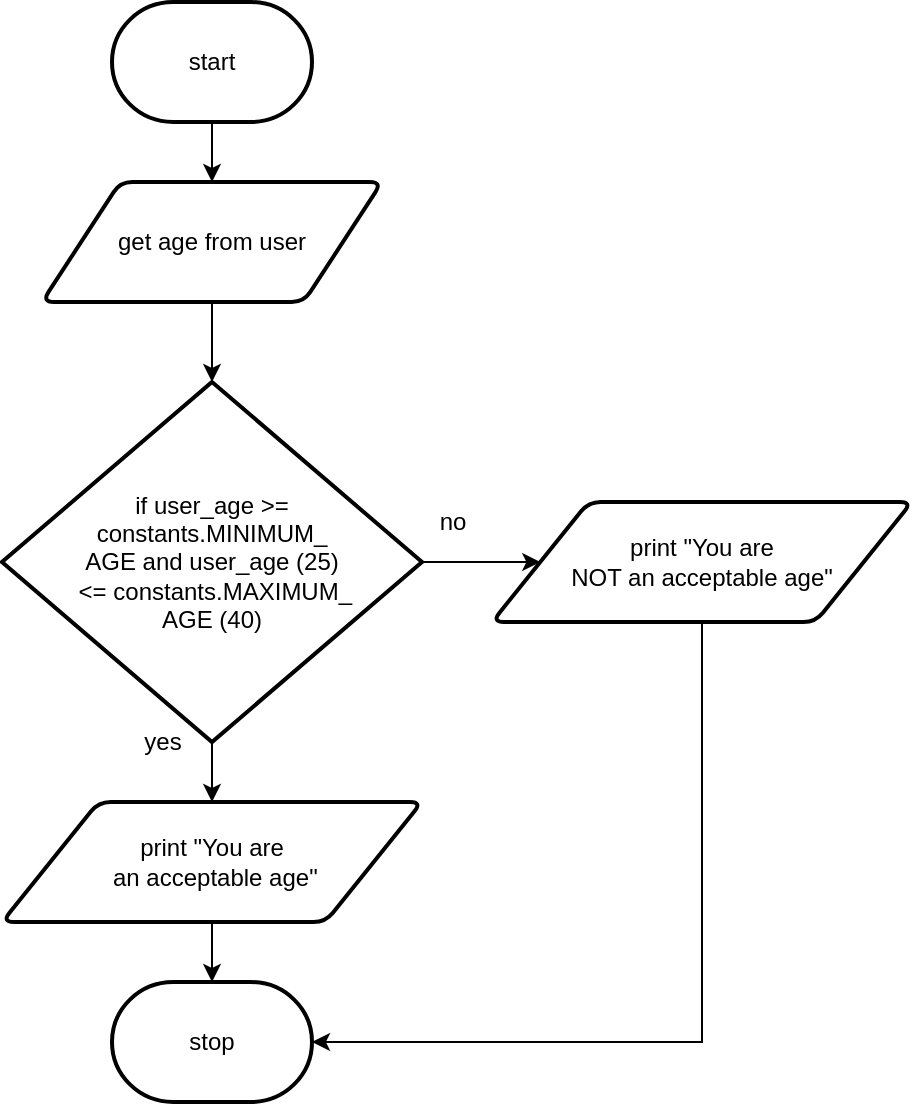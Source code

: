 <mxfile>
    <diagram id="Mtmo8-G3cvK_KgfAQ6gK" name="Page-1">
        <mxGraphModel dx="643" dy="452" grid="1" gridSize="10" guides="1" tooltips="1" connect="1" arrows="1" fold="1" page="1" pageScale="1" pageWidth="827" pageHeight="1169" math="0" shadow="0">
            <root>
                <mxCell id="0"/>
                <mxCell id="1" parent="0"/>
                <mxCell id="8" style="edgeStyle=none;html=1;exitX=0.5;exitY=1;exitDx=0;exitDy=0;exitPerimeter=0;fontFamily=Helvetica;fontSize=12;fontColor=#FFFFFF;" edge="1" parent="1" source="2" target="3">
                    <mxGeometry relative="1" as="geometry"/>
                </mxCell>
                <mxCell id="2" value="start" style="strokeWidth=2;html=1;shape=mxgraph.flowchart.terminator;whiteSpace=wrap;" vertex="1" parent="1">
                    <mxGeometry x="200" y="40" width="100" height="60" as="geometry"/>
                </mxCell>
                <mxCell id="9" style="edgeStyle=none;html=1;exitX=0.5;exitY=1;exitDx=0;exitDy=0;fontFamily=Helvetica;fontSize=12;fontColor=#FFFFFF;" edge="1" parent="1" source="3" target="4">
                    <mxGeometry relative="1" as="geometry"/>
                </mxCell>
                <mxCell id="3" value="get age from user" style="shape=parallelogram;html=1;strokeWidth=2;perimeter=parallelogramPerimeter;whiteSpace=wrap;rounded=1;arcSize=12;size=0.23;" vertex="1" parent="1">
                    <mxGeometry x="165" y="130" width="170" height="60" as="geometry"/>
                </mxCell>
                <mxCell id="10" style="edgeStyle=none;html=1;exitX=1;exitY=0.5;exitDx=0;exitDy=0;exitPerimeter=0;fontFamily=Helvetica;fontSize=12;fontColor=#FFFFFF;" edge="1" parent="1" source="4" target="5">
                    <mxGeometry relative="1" as="geometry"/>
                </mxCell>
                <mxCell id="12" style="edgeStyle=none;rounded=0;html=1;exitX=0.5;exitY=1;exitDx=0;exitDy=0;exitPerimeter=0;fontFamily=Helvetica;fontSize=12;fontColor=#FFFFFF;" edge="1" parent="1" source="4" target="6">
                    <mxGeometry relative="1" as="geometry"/>
                </mxCell>
                <mxCell id="4" value="&lt;span id=&quot;docs-internal-guid-7b5bc776-7fff-5ea2-610d-8fca2f527aab&quot;&gt;&lt;span style=&quot;background-color: transparent ; vertical-align: baseline&quot;&gt;&lt;font style=&quot;font-size: 12px&quot; color=&quot;#000000&quot;&gt;if user_age &amp;gt;= &lt;br&gt;constants.MINIMUM_&lt;br&gt;AGE and user_age (25)&lt;br&gt;&amp;nbsp;&amp;lt;= constants.MAXIMUM_&lt;br&gt;AGE (40)&lt;/font&gt;&lt;/span&gt;&lt;/span&gt;" style="strokeWidth=2;html=1;shape=mxgraph.flowchart.decision;whiteSpace=wrap;" vertex="1" parent="1">
                    <mxGeometry x="145" y="230" width="210" height="180" as="geometry"/>
                </mxCell>
                <mxCell id="11" style="edgeStyle=none;html=1;exitX=0.5;exitY=1;exitDx=0;exitDy=0;entryX=1;entryY=0.5;entryDx=0;entryDy=0;entryPerimeter=0;fontFamily=Helvetica;fontSize=12;fontColor=#FFFFFF;rounded=0;" edge="1" parent="1" source="5" target="7">
                    <mxGeometry relative="1" as="geometry">
                        <Array as="points">
                            <mxPoint x="495" y="560"/>
                        </Array>
                    </mxGeometry>
                </mxCell>
                <mxCell id="5" value="print &quot;You are &lt;br&gt;NOT an acceptable age&quot;" style="shape=parallelogram;html=1;strokeWidth=2;perimeter=parallelogramPerimeter;whiteSpace=wrap;rounded=1;arcSize=12;size=0.23;fontFamily=Helvetica;fontSize=12;fontColor=#000000;" vertex="1" parent="1">
                    <mxGeometry x="390" y="290" width="210" height="60" as="geometry"/>
                </mxCell>
                <mxCell id="13" style="edgeStyle=none;rounded=0;html=1;exitX=0.5;exitY=1;exitDx=0;exitDy=0;fontFamily=Helvetica;fontSize=12;fontColor=#FFFFFF;" edge="1" parent="1" source="6" target="7">
                    <mxGeometry relative="1" as="geometry"/>
                </mxCell>
                <mxCell id="6" value="print &quot;You are &lt;br&gt;&amp;nbsp;an acceptable age&quot;" style="shape=parallelogram;html=1;strokeWidth=2;perimeter=parallelogramPerimeter;whiteSpace=wrap;rounded=1;arcSize=12;size=0.23;fontFamily=Helvetica;fontSize=12;fontColor=#000000;" vertex="1" parent="1">
                    <mxGeometry x="145" y="440" width="210" height="60" as="geometry"/>
                </mxCell>
                <mxCell id="7" value="&lt;font color=&quot;#000000&quot;&gt;stop&lt;/font&gt;" style="strokeWidth=2;html=1;shape=mxgraph.flowchart.terminator;whiteSpace=wrap;fontFamily=Helvetica;fontSize=12;fontColor=#FFFFFF;" vertex="1" parent="1">
                    <mxGeometry x="200" y="530" width="100" height="60" as="geometry"/>
                </mxCell>
                <mxCell id="14" value="&lt;font color=&quot;#000000&quot;&gt;yes&lt;/font&gt;" style="text;html=1;resizable=0;autosize=1;align=center;verticalAlign=middle;points=[];fillColor=none;strokeColor=none;rounded=0;fontFamily=Helvetica;fontSize=12;fontColor=#FFFFFF;" vertex="1" parent="1">
                    <mxGeometry x="210" y="400" width="30" height="20" as="geometry"/>
                </mxCell>
                <mxCell id="15" value="&lt;font color=&quot;#000000&quot;&gt;no&lt;/font&gt;" style="text;html=1;resizable=0;autosize=1;align=center;verticalAlign=middle;points=[];rounded=0;fontFamily=Helvetica;fontSize=12;" vertex="1" parent="1">
                    <mxGeometry x="355" y="290" width="30" height="20" as="geometry"/>
                </mxCell>
            </root>
        </mxGraphModel>
    </diagram>
</mxfile>